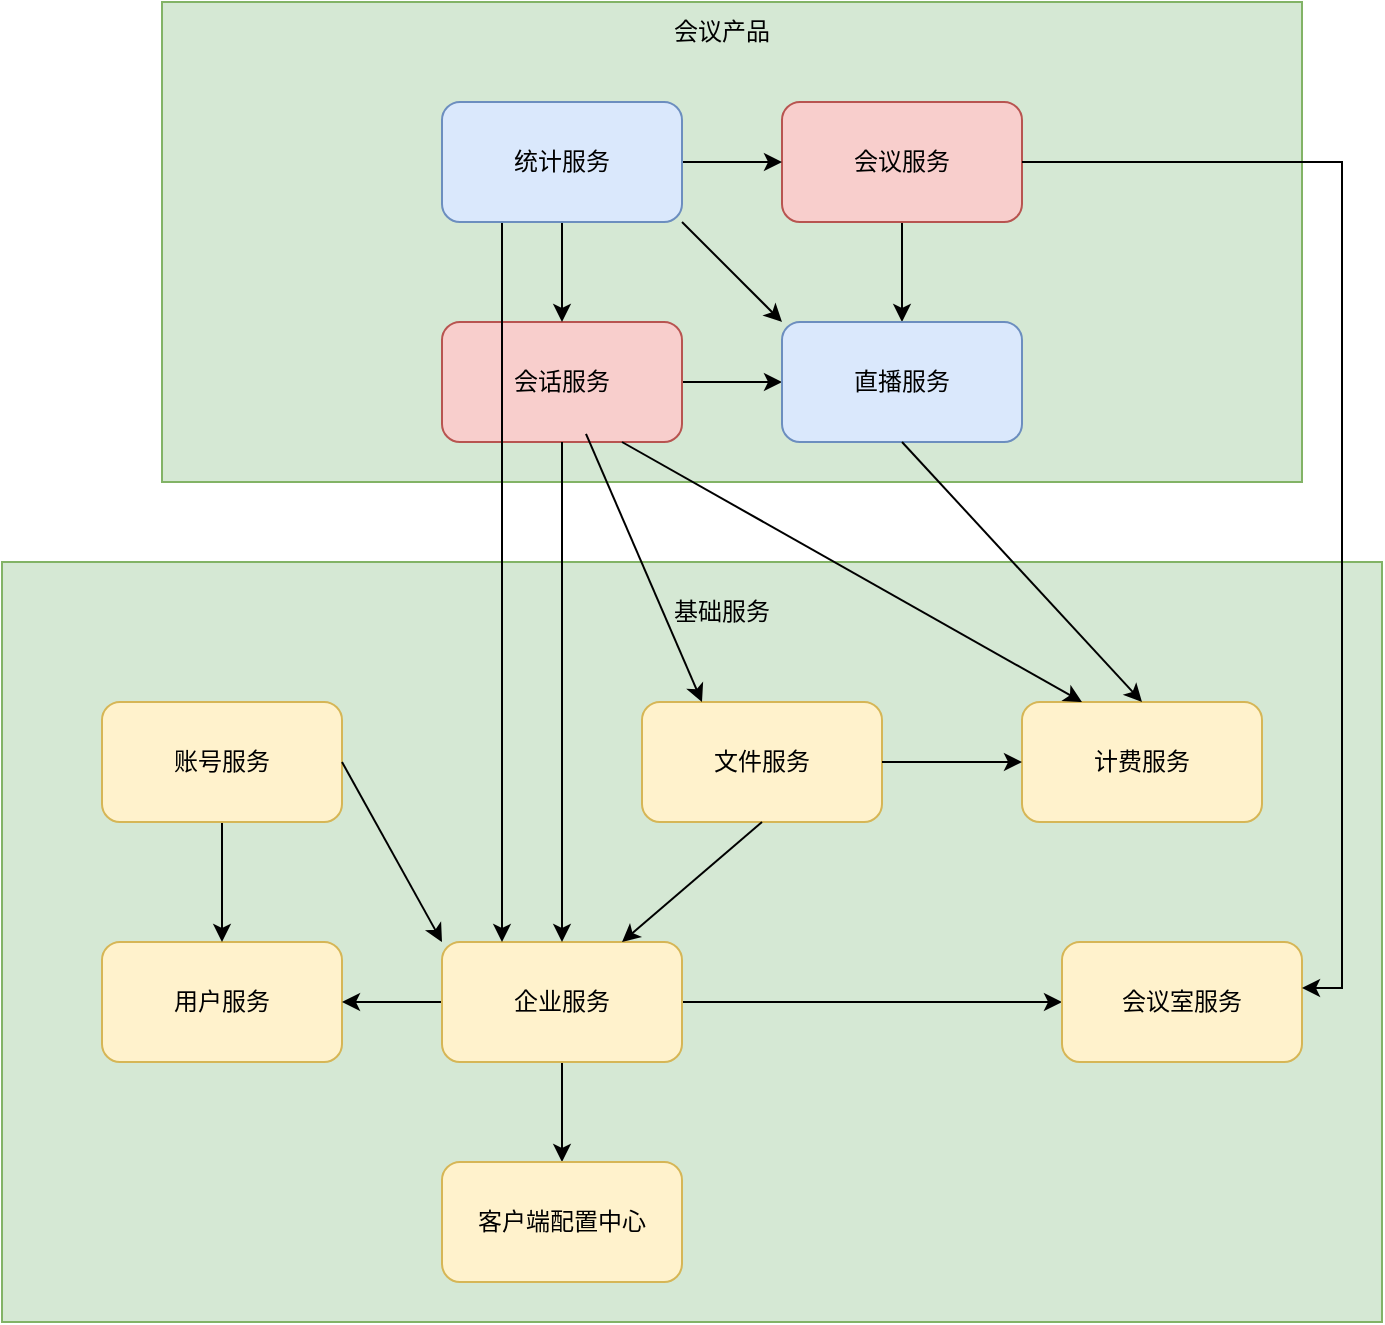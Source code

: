 <mxfile version="28.0.6">
  <diagram name="第 1 页" id="eJTNAvfNTYH1dQkb1K-Z">
    <mxGraphModel dx="2066" dy="1137" grid="1" gridSize="10" guides="1" tooltips="1" connect="1" arrows="1" fold="1" page="1" pageScale="1" pageWidth="827" pageHeight="1169" math="0" shadow="0">
      <root>
        <mxCell id="0" />
        <mxCell id="1" parent="0" />
        <mxCell id="uBt-b1F2RA5JdHw69HLk-2" value="" style="rounded=0;whiteSpace=wrap;html=1;fillColor=#d5e8d4;shadow=0;strokeColor=#82b366;" parent="1" vertex="1">
          <mxGeometry x="50" y="310" width="690" height="380" as="geometry" />
        </mxCell>
        <mxCell id="uBt-b1F2RA5JdHw69HLk-3" value="基础服务" style="text;html=1;align=center;verticalAlign=middle;whiteSpace=wrap;rounded=0;shadow=0;" parent="1" vertex="1">
          <mxGeometry x="380" y="320" width="60" height="30" as="geometry" />
        </mxCell>
        <mxCell id="uBt-b1F2RA5JdHw69HLk-4" value="用户服务" style="rounded=1;whiteSpace=wrap;html=1;fillColor=#fff2cc;shadow=0;strokeColor=#d6b656;" parent="1" vertex="1">
          <mxGeometry x="100" y="500" width="120" height="60" as="geometry" />
        </mxCell>
        <mxCell id="uBt-b1F2RA5JdHw69HLk-32" value="" style="edgeStyle=orthogonalEdgeStyle;rounded=0;orthogonalLoop=1;jettySize=auto;html=1;shadow=0;" parent="1" source="uBt-b1F2RA5JdHw69HLk-5" target="uBt-b1F2RA5JdHw69HLk-4" edge="1">
          <mxGeometry relative="1" as="geometry" />
        </mxCell>
        <mxCell id="uBt-b1F2RA5JdHw69HLk-34" style="edgeStyle=orthogonalEdgeStyle;rounded=0;orthogonalLoop=1;jettySize=auto;html=1;exitX=1;exitY=0.5;exitDx=0;exitDy=0;entryX=0;entryY=0.5;entryDx=0;entryDy=0;shadow=0;" parent="1" source="uBt-b1F2RA5JdHw69HLk-5" target="uBt-b1F2RA5JdHw69HLk-33" edge="1">
          <mxGeometry relative="1" as="geometry" />
        </mxCell>
        <mxCell id="uBt-b1F2RA5JdHw69HLk-39" value="" style="edgeStyle=orthogonalEdgeStyle;rounded=0;orthogonalLoop=1;jettySize=auto;html=1;shadow=0;" parent="1" source="uBt-b1F2RA5JdHw69HLk-5" target="uBt-b1F2RA5JdHw69HLk-38" edge="1">
          <mxGeometry relative="1" as="geometry" />
        </mxCell>
        <mxCell id="uBt-b1F2RA5JdHw69HLk-5" value="企业服务" style="rounded=1;whiteSpace=wrap;html=1;fillColor=#fff2cc;shadow=0;strokeColor=#d6b656;" parent="1" vertex="1">
          <mxGeometry x="270" y="500" width="120" height="60" as="geometry" />
        </mxCell>
        <mxCell id="uBt-b1F2RA5JdHw69HLk-31" value="" style="edgeStyle=orthogonalEdgeStyle;rounded=0;orthogonalLoop=1;jettySize=auto;html=1;shadow=0;" parent="1" source="uBt-b1F2RA5JdHw69HLk-6" target="uBt-b1F2RA5JdHw69HLk-4" edge="1">
          <mxGeometry relative="1" as="geometry" />
        </mxCell>
        <mxCell id="uBt-b1F2RA5JdHw69HLk-6" value="账号服务" style="rounded=1;whiteSpace=wrap;html=1;fillColor=#fff2cc;shadow=0;strokeColor=#d6b656;" parent="1" vertex="1">
          <mxGeometry x="100" y="380" width="120" height="60" as="geometry" />
        </mxCell>
        <mxCell id="uBt-b1F2RA5JdHw69HLk-7" value="文件服务" style="rounded=1;whiteSpace=wrap;html=1;fillColor=#fff2cc;shadow=0;strokeColor=#d6b656;" parent="1" vertex="1">
          <mxGeometry x="370" y="380" width="120" height="60" as="geometry" />
        </mxCell>
        <mxCell id="uBt-b1F2RA5JdHw69HLk-8" value="计费服务" style="rounded=1;whiteSpace=wrap;html=1;fillColor=#fff2cc;shadow=0;strokeColor=#d6b656;" parent="1" vertex="1">
          <mxGeometry x="560" y="380" width="120" height="60" as="geometry" />
        </mxCell>
        <mxCell id="uBt-b1F2RA5JdHw69HLk-9" value="" style="rounded=0;whiteSpace=wrap;html=1;fillColor=#d5e8d4;shadow=0;strokeColor=#82b366;" parent="1" vertex="1">
          <mxGeometry x="130" y="30" width="570" height="240" as="geometry" />
        </mxCell>
        <mxCell id="uBt-b1F2RA5JdHw69HLk-11" value="会议产品" style="text;html=1;align=center;verticalAlign=middle;whiteSpace=wrap;rounded=0;shadow=0;" parent="1" vertex="1">
          <mxGeometry x="380" y="30" width="60" height="30" as="geometry" />
        </mxCell>
        <mxCell id="uBt-b1F2RA5JdHw69HLk-19" value="" style="edgeStyle=orthogonalEdgeStyle;rounded=0;orthogonalLoop=1;jettySize=auto;html=1;shadow=0;" parent="1" source="uBt-b1F2RA5JdHw69HLk-12" target="uBt-b1F2RA5JdHw69HLk-14" edge="1">
          <mxGeometry relative="1" as="geometry" />
        </mxCell>
        <mxCell id="uBt-b1F2RA5JdHw69HLk-12" value="会议服务" style="rounded=1;whiteSpace=wrap;html=1;fillColor=#f8cecc;shadow=0;strokeColor=#b85450;" parent="1" vertex="1">
          <mxGeometry x="440" y="80" width="120" height="60" as="geometry" />
        </mxCell>
        <mxCell id="uBt-b1F2RA5JdHw69HLk-18" value="" style="edgeStyle=orthogonalEdgeStyle;rounded=0;orthogonalLoop=1;jettySize=auto;html=1;shadow=0;" parent="1" source="uBt-b1F2RA5JdHw69HLk-13" target="uBt-b1F2RA5JdHw69HLk-14" edge="1">
          <mxGeometry relative="1" as="geometry" />
        </mxCell>
        <mxCell id="uBt-b1F2RA5JdHw69HLk-13" value="会话服务" style="rounded=1;whiteSpace=wrap;html=1;fillColor=#f8cecc;shadow=0;strokeColor=#b85450;" parent="1" vertex="1">
          <mxGeometry x="270" y="190" width="120" height="60" as="geometry" />
        </mxCell>
        <mxCell id="uBt-b1F2RA5JdHw69HLk-14" value="直播服务" style="rounded=1;whiteSpace=wrap;html=1;shadow=0;fillColor=#dae8fc;strokeColor=#6c8ebf;" parent="1" vertex="1">
          <mxGeometry x="440" y="190" width="120" height="60" as="geometry" />
        </mxCell>
        <mxCell id="uBt-b1F2RA5JdHw69HLk-16" value="" style="edgeStyle=orthogonalEdgeStyle;rounded=0;orthogonalLoop=1;jettySize=auto;html=1;shadow=0;" parent="1" source="uBt-b1F2RA5JdHw69HLk-15" target="uBt-b1F2RA5JdHw69HLk-12" edge="1">
          <mxGeometry relative="1" as="geometry" />
        </mxCell>
        <mxCell id="uBt-b1F2RA5JdHw69HLk-17" value="" style="edgeStyle=orthogonalEdgeStyle;rounded=0;orthogonalLoop=1;jettySize=auto;html=1;shadow=0;" parent="1" source="uBt-b1F2RA5JdHw69HLk-15" target="uBt-b1F2RA5JdHw69HLk-13" edge="1">
          <mxGeometry relative="1" as="geometry" />
        </mxCell>
        <mxCell id="uBt-b1F2RA5JdHw69HLk-40" style="rounded=0;orthogonalLoop=1;jettySize=auto;html=1;exitX=0.25;exitY=1;exitDx=0;exitDy=0;entryX=0.25;entryY=0;entryDx=0;entryDy=0;shadow=0;" parent="1" source="uBt-b1F2RA5JdHw69HLk-15" target="uBt-b1F2RA5JdHw69HLk-5" edge="1">
          <mxGeometry relative="1" as="geometry" />
        </mxCell>
        <mxCell id="uBt-b1F2RA5JdHw69HLk-15" value="统计服务" style="rounded=1;whiteSpace=wrap;html=1;shadow=0;fillColor=#dae8fc;strokeColor=#6c8ebf;" parent="1" vertex="1">
          <mxGeometry x="270" y="80" width="120" height="60" as="geometry" />
        </mxCell>
        <mxCell id="uBt-b1F2RA5JdHw69HLk-20" value="" style="endArrow=classic;html=1;rounded=0;exitX=1;exitY=1;exitDx=0;exitDy=0;entryX=0;entryY=0;entryDx=0;entryDy=0;shadow=0;" parent="1" source="uBt-b1F2RA5JdHw69HLk-15" target="uBt-b1F2RA5JdHw69HLk-14" edge="1">
          <mxGeometry width="50" height="50" relative="1" as="geometry">
            <mxPoint x="390" y="350" as="sourcePoint" />
            <mxPoint x="440" y="300" as="targetPoint" />
          </mxGeometry>
        </mxCell>
        <mxCell id="uBt-b1F2RA5JdHw69HLk-21" value="" style="endArrow=classic;html=1;rounded=0;exitX=0.5;exitY=1;exitDx=0;exitDy=0;entryX=0.5;entryY=0;entryDx=0;entryDy=0;shadow=0;" parent="1" source="uBt-b1F2RA5JdHw69HLk-14" target="uBt-b1F2RA5JdHw69HLk-8" edge="1">
          <mxGeometry width="50" height="50" relative="1" as="geometry">
            <mxPoint x="-10" y="330" as="sourcePoint" />
            <mxPoint x="40" y="280" as="targetPoint" />
          </mxGeometry>
        </mxCell>
        <mxCell id="uBt-b1F2RA5JdHw69HLk-23" value="" style="endArrow=classic;html=1;rounded=0;exitX=0.5;exitY=1;exitDx=0;exitDy=0;entryX=0.5;entryY=0;entryDx=0;entryDy=0;shadow=0;" parent="1" source="uBt-b1F2RA5JdHw69HLk-13" target="uBt-b1F2RA5JdHw69HLk-5" edge="1">
          <mxGeometry width="50" height="50" relative="1" as="geometry">
            <mxPoint x="514" y="260" as="sourcePoint" />
            <mxPoint x="560" y="400" as="targetPoint" />
          </mxGeometry>
        </mxCell>
        <mxCell id="uBt-b1F2RA5JdHw69HLk-24" value="" style="endArrow=classic;html=1;rounded=0;exitX=0.75;exitY=1;exitDx=0;exitDy=0;entryX=0.25;entryY=0;entryDx=0;entryDy=0;shadow=0;" parent="1" source="uBt-b1F2RA5JdHw69HLk-13" target="uBt-b1F2RA5JdHw69HLk-8" edge="1">
          <mxGeometry width="50" height="50" relative="1" as="geometry">
            <mxPoint x="340" y="260" as="sourcePoint" />
            <mxPoint x="364" y="410" as="targetPoint" />
          </mxGeometry>
        </mxCell>
        <mxCell id="uBt-b1F2RA5JdHw69HLk-25" value="" style="endArrow=classic;html=1;rounded=0;exitX=0.6;exitY=0.933;exitDx=0;exitDy=0;entryX=0.25;entryY=0;entryDx=0;entryDy=0;exitPerimeter=0;shadow=0;" parent="1" source="uBt-b1F2RA5JdHw69HLk-13" target="uBt-b1F2RA5JdHw69HLk-7" edge="1">
          <mxGeometry width="50" height="50" relative="1" as="geometry">
            <mxPoint x="340" y="260" as="sourcePoint" />
            <mxPoint x="364" y="410" as="targetPoint" />
          </mxGeometry>
        </mxCell>
        <mxCell id="uBt-b1F2RA5JdHw69HLk-27" value="" style="endArrow=classic;html=1;rounded=0;exitX=1;exitY=0.5;exitDx=0;exitDy=0;entryX=0;entryY=0.5;entryDx=0;entryDy=0;shadow=0;" parent="1" source="uBt-b1F2RA5JdHw69HLk-7" target="uBt-b1F2RA5JdHw69HLk-8" edge="1">
          <mxGeometry width="50" height="50" relative="1" as="geometry">
            <mxPoint x="352" y="256" as="sourcePoint" />
            <mxPoint x="500" y="500" as="targetPoint" />
          </mxGeometry>
        </mxCell>
        <mxCell id="uBt-b1F2RA5JdHw69HLk-29" value="" style="endArrow=classic;html=1;rounded=0;exitX=0.5;exitY=1;exitDx=0;exitDy=0;entryX=0.75;entryY=0;entryDx=0;entryDy=0;shadow=0;" parent="1" source="uBt-b1F2RA5JdHw69HLk-7" target="uBt-b1F2RA5JdHw69HLk-5" edge="1">
          <mxGeometry width="50" height="50" relative="1" as="geometry">
            <mxPoint x="352" y="256" as="sourcePoint" />
            <mxPoint x="540" y="510" as="targetPoint" />
          </mxGeometry>
        </mxCell>
        <mxCell id="uBt-b1F2RA5JdHw69HLk-30" value="" style="endArrow=classic;html=1;rounded=0;exitX=1;exitY=0.5;exitDx=0;exitDy=0;entryX=0;entryY=0;entryDx=0;entryDy=0;shadow=0;" parent="1" source="uBt-b1F2RA5JdHw69HLk-6" target="uBt-b1F2RA5JdHw69HLk-5" edge="1">
          <mxGeometry width="50" height="50" relative="1" as="geometry">
            <mxPoint x="340" y="260" as="sourcePoint" />
            <mxPoint x="394" y="480" as="targetPoint" />
          </mxGeometry>
        </mxCell>
        <mxCell id="uBt-b1F2RA5JdHw69HLk-33" value="会议室服务" style="rounded=1;whiteSpace=wrap;html=1;fillColor=#fff2cc;shadow=0;strokeColor=#d6b656;" parent="1" vertex="1">
          <mxGeometry x="580" y="500" width="120" height="60" as="geometry" />
        </mxCell>
        <mxCell id="uBt-b1F2RA5JdHw69HLk-37" style="edgeStyle=orthogonalEdgeStyle;rounded=0;orthogonalLoop=1;jettySize=auto;html=1;entryX=1;entryY=0.383;entryDx=0;entryDy=0;entryPerimeter=0;shadow=0;" parent="1" source="uBt-b1F2RA5JdHw69HLk-12" target="uBt-b1F2RA5JdHw69HLk-33" edge="1">
          <mxGeometry relative="1" as="geometry" />
        </mxCell>
        <mxCell id="uBt-b1F2RA5JdHw69HLk-38" value="客户端配置中心" style="rounded=1;whiteSpace=wrap;html=1;fillColor=#fff2cc;shadow=0;strokeColor=#d6b656;" parent="1" vertex="1">
          <mxGeometry x="270" y="610" width="120" height="60" as="geometry" />
        </mxCell>
      </root>
    </mxGraphModel>
  </diagram>
</mxfile>
